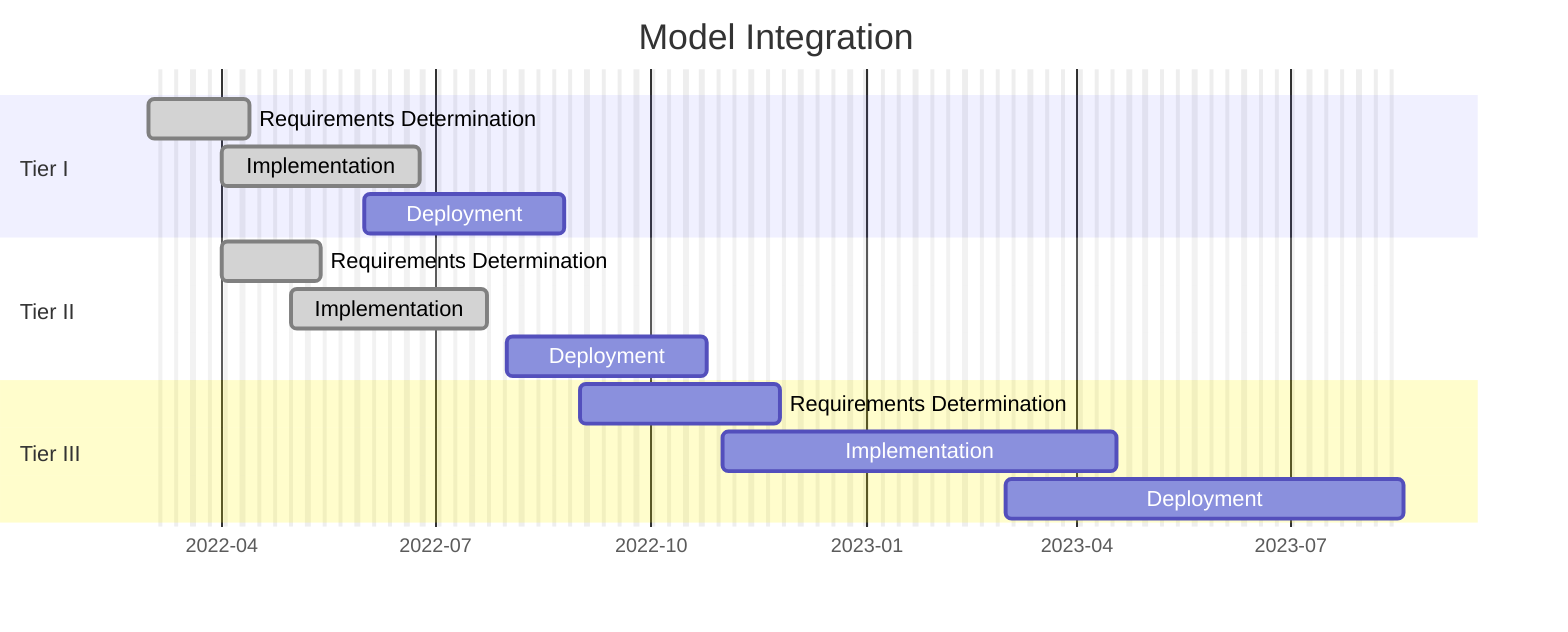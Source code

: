 gantt
dateFormat  YYYY-MM
axisFormat %Y-%m
title Model Integration
excludes weekends

section Tier I
Requirements Determination:done, t1ird, 2022-03, 2022-04
Implementation:done, t1ii, 2022-04, 2022-06
Deployment:t1id, 2022-06, 2022-08
section Tier II
Requirements Determination:done, t2ird, 2022-04, 2022-05
Implementation:done, t2ii, 2022-05, 2022-07
Deployment:t2id, 2022-08, 2022-10
section Tier III
Requirements Determination:t3ird, 2022-09, 2022-11
Implementation:t3ii, 2022-11, 2023-03
Deployment:t3id, 2023-03, 2023-07